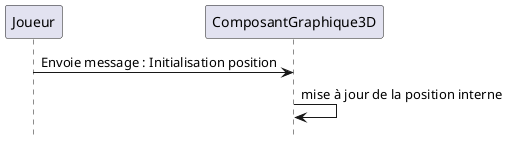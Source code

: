 @startuml
hide footbox

participant "Joueur" as joueur
participant "ComposantGraphique3D" as compGraph

joueur -> compGraph : Envoie message : Initialisation position
compGraph -> compGraph : mise à jour de la position interne

@enduml